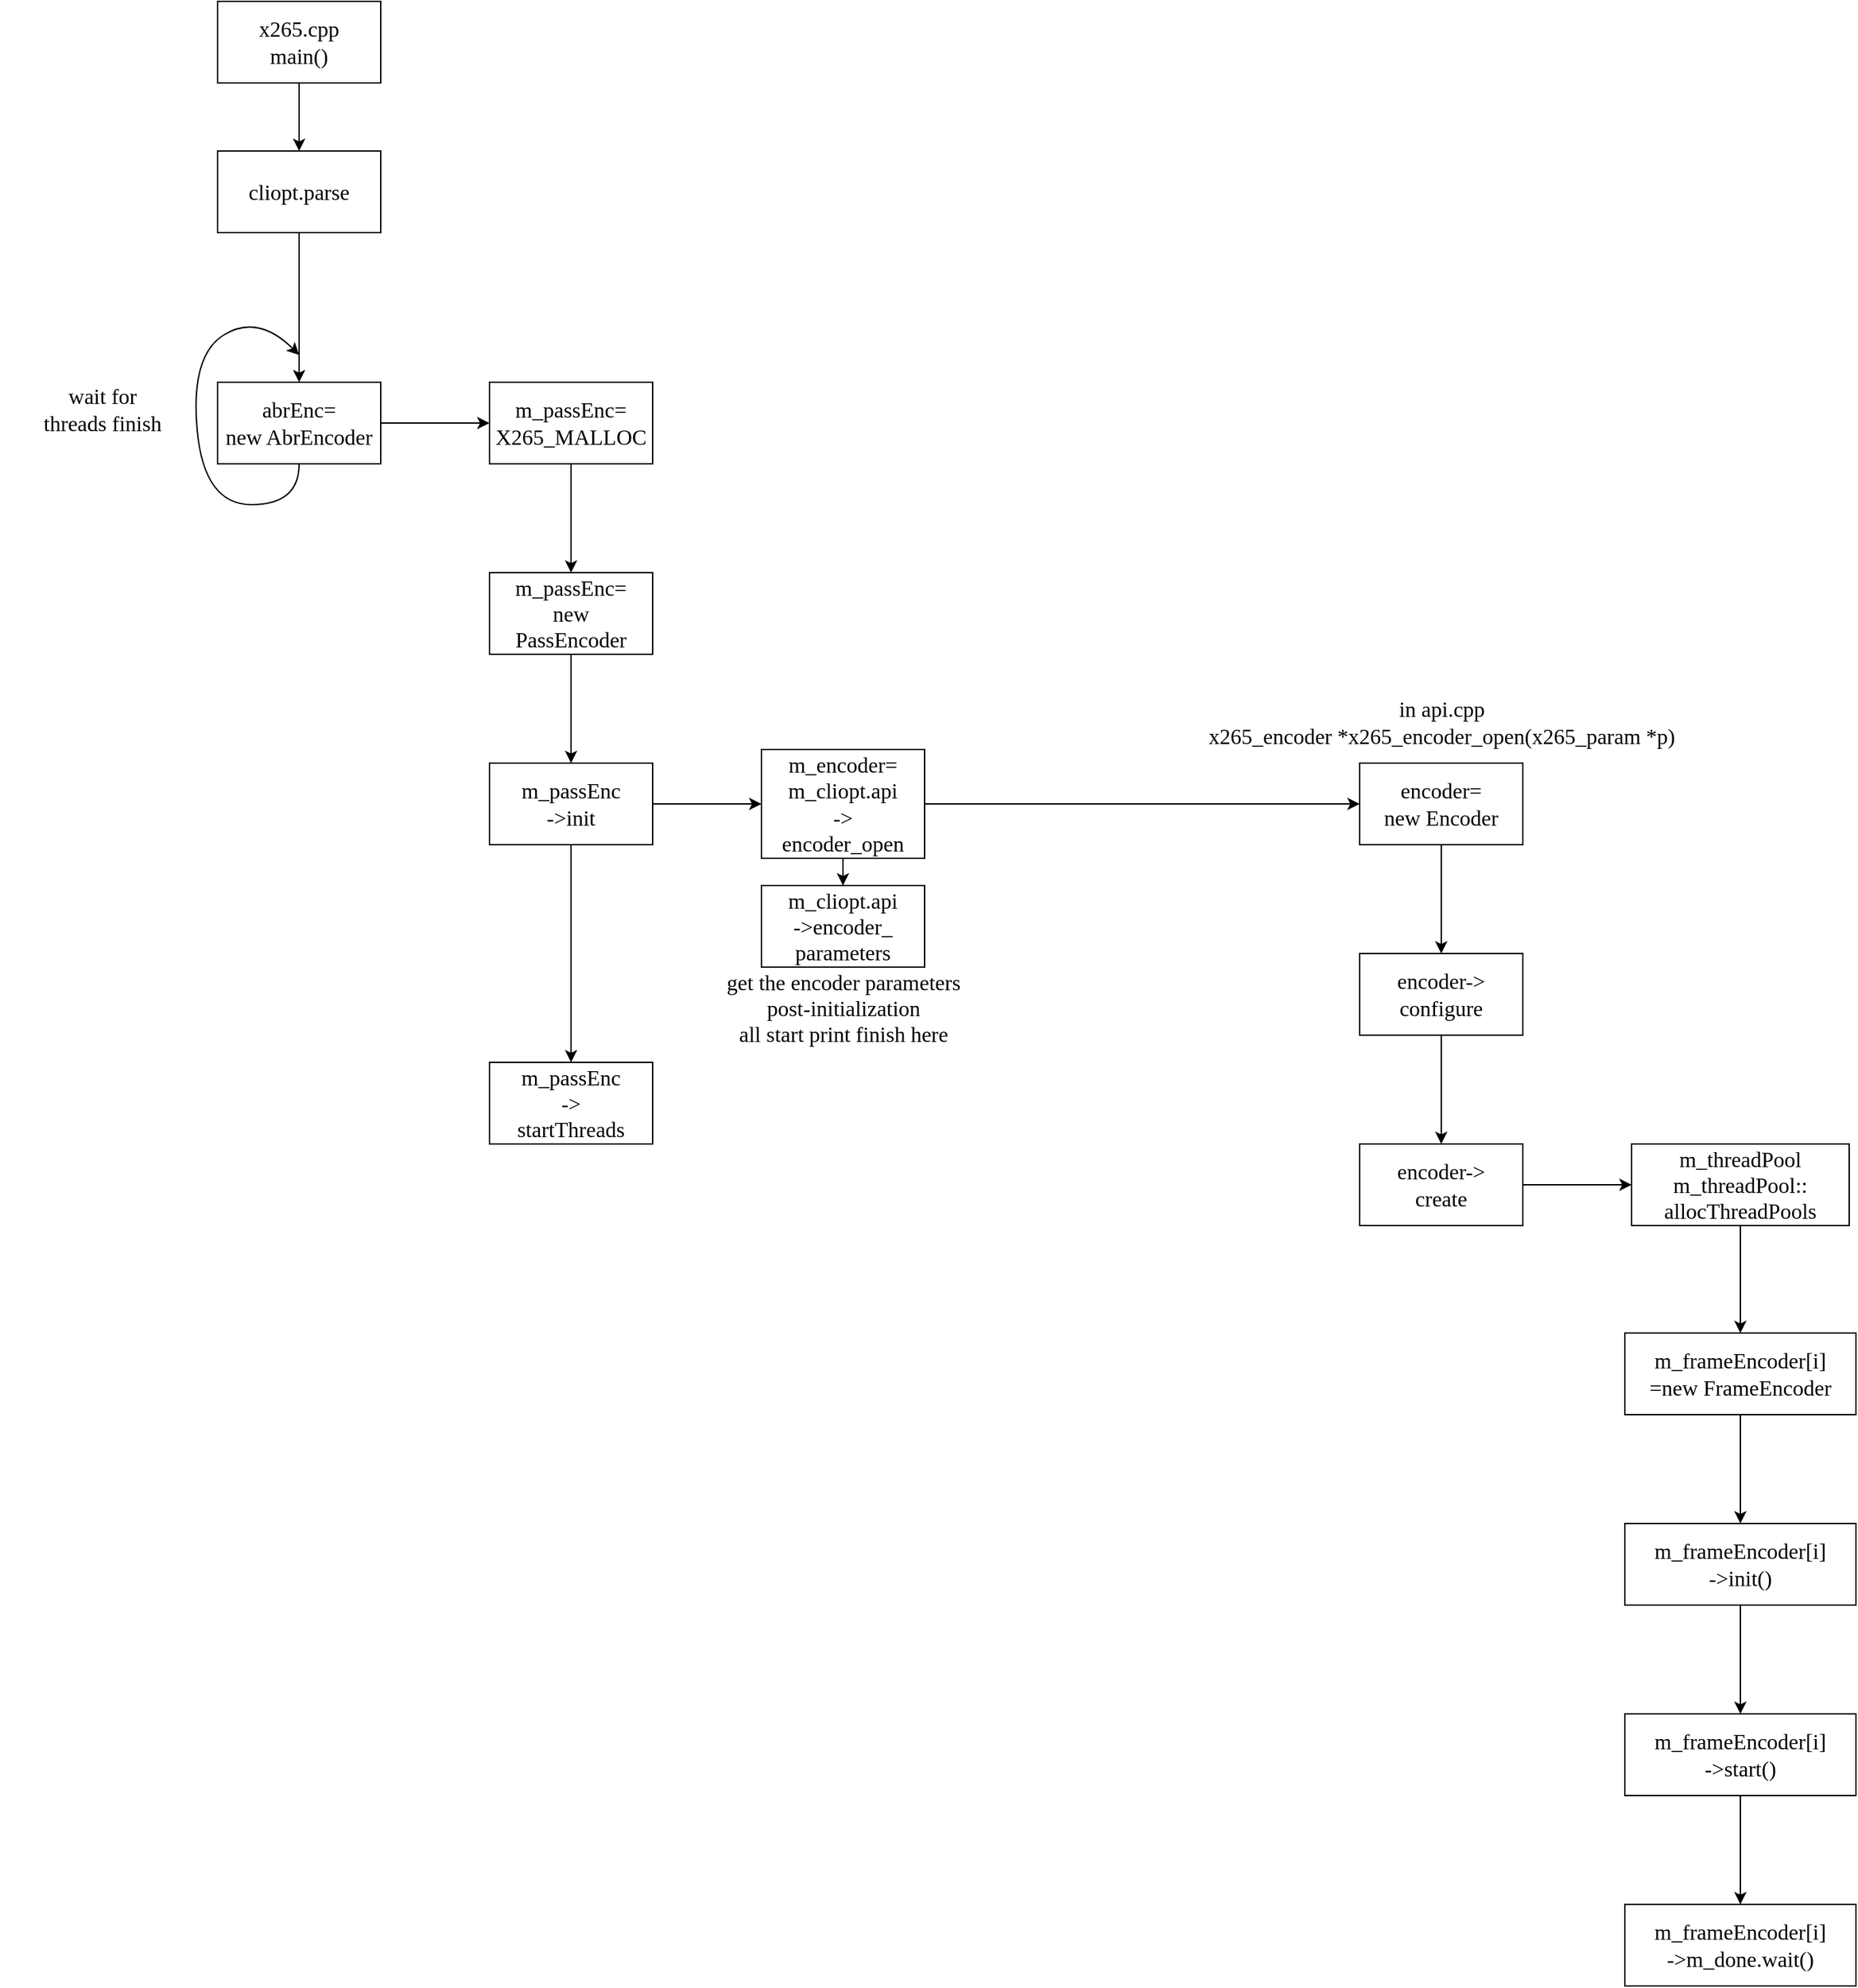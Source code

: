 <mxfile version="19.0.3" type="github">
  <diagram id="RMRCRSJFabJXOBfH01yb" name="Page-1">
    <mxGraphModel dx="1800" dy="684" grid="1" gridSize="10" guides="1" tooltips="1" connect="1" arrows="1" fold="1" page="1" pageScale="1" pageWidth="827" pageHeight="1169" math="0" shadow="0">
      <root>
        <mxCell id="0" />
        <mxCell id="1" parent="0" />
        <mxCell id="eOThzZjHxrsogjhqtXI8-8" style="edgeStyle=orthogonalEdgeStyle;rounded=0;orthogonalLoop=1;jettySize=auto;html=1;exitX=0.5;exitY=1;exitDx=0;exitDy=0;entryX=0.5;entryY=0;entryDx=0;entryDy=0;fontFamily=Lucida Console;fontSize=16;" edge="1" parent="1" source="eOThzZjHxrsogjhqtXI8-1" target="eOThzZjHxrsogjhqtXI8-4">
          <mxGeometry relative="1" as="geometry" />
        </mxCell>
        <mxCell id="eOThzZjHxrsogjhqtXI8-1" value="&lt;font face=&quot;Lucida Console&quot;&gt;x265.cpp&lt;br style=&quot;font-size: 16px;&quot;&gt;main()&lt;/font&gt;" style="rounded=0;whiteSpace=wrap;html=1;fontSize=16;" vertex="1" parent="1">
          <mxGeometry x="140" y="130" width="120" height="60" as="geometry" />
        </mxCell>
        <mxCell id="eOThzZjHxrsogjhqtXI8-7" value="" style="edgeStyle=orthogonalEdgeStyle;rounded=0;orthogonalLoop=1;jettySize=auto;html=1;fontFamily=Lucida Console;fontSize=16;" edge="1" parent="1" source="eOThzZjHxrsogjhqtXI8-4" target="eOThzZjHxrsogjhqtXI8-6">
          <mxGeometry relative="1" as="geometry" />
        </mxCell>
        <mxCell id="eOThzZjHxrsogjhqtXI8-4" value="cliopt.parse" style="whiteSpace=wrap;html=1;fontSize=16;fontFamily=Lucida Console;rounded=0;" vertex="1" parent="1">
          <mxGeometry x="140" y="240" width="120" height="60" as="geometry" />
        </mxCell>
        <mxCell id="eOThzZjHxrsogjhqtXI8-12" value="" style="edgeStyle=orthogonalEdgeStyle;rounded=0;orthogonalLoop=1;jettySize=auto;html=1;fontFamily=Lucida Console;fontSize=16;" edge="1" parent="1" source="eOThzZjHxrsogjhqtXI8-6" target="eOThzZjHxrsogjhqtXI8-11">
          <mxGeometry relative="1" as="geometry" />
        </mxCell>
        <mxCell id="eOThzZjHxrsogjhqtXI8-6" value="abrEnc=&lt;br&gt;new AbrEncoder" style="whiteSpace=wrap;html=1;fontSize=16;fontFamily=Lucida Console;rounded=0;" vertex="1" parent="1">
          <mxGeometry x="140" y="410" width="120" height="60" as="geometry" />
        </mxCell>
        <mxCell id="eOThzZjHxrsogjhqtXI8-9" value="" style="curved=1;endArrow=classic;html=1;rounded=0;fontFamily=Lucida Console;fontSize=16;exitX=0.5;exitY=1;exitDx=0;exitDy=0;" edge="1" parent="1" source="eOThzZjHxrsogjhqtXI8-6">
          <mxGeometry width="50" height="50" relative="1" as="geometry">
            <mxPoint x="430" y="470" as="sourcePoint" />
            <mxPoint x="200" y="390" as="targetPoint" />
            <Array as="points">
              <mxPoint x="200" y="500" />
              <mxPoint x="130" y="500" />
              <mxPoint x="120" y="390" />
              <mxPoint x="170" y="360" />
            </Array>
          </mxGeometry>
        </mxCell>
        <mxCell id="eOThzZjHxrsogjhqtXI8-10" value="wait for &lt;br&gt;threads finish" style="text;html=1;resizable=0;autosize=1;align=center;verticalAlign=middle;points=[];fillColor=none;strokeColor=none;rounded=0;fontFamily=Lucida Console;fontSize=16;" vertex="1" parent="1">
          <mxGeometry x="-20" y="410" width="150" height="40" as="geometry" />
        </mxCell>
        <mxCell id="eOThzZjHxrsogjhqtXI8-14" value="" style="edgeStyle=orthogonalEdgeStyle;rounded=0;orthogonalLoop=1;jettySize=auto;html=1;fontFamily=Lucida Console;fontSize=16;" edge="1" parent="1" source="eOThzZjHxrsogjhqtXI8-11" target="eOThzZjHxrsogjhqtXI8-13">
          <mxGeometry relative="1" as="geometry" />
        </mxCell>
        <mxCell id="eOThzZjHxrsogjhqtXI8-11" value="m_passEnc=&lt;br&gt;X265_MALLOC" style="whiteSpace=wrap;html=1;fontSize=16;fontFamily=Lucida Console;rounded=0;" vertex="1" parent="1">
          <mxGeometry x="340" y="410" width="120" height="60" as="geometry" />
        </mxCell>
        <mxCell id="eOThzZjHxrsogjhqtXI8-16" value="" style="edgeStyle=orthogonalEdgeStyle;rounded=0;orthogonalLoop=1;jettySize=auto;html=1;fontFamily=Lucida Console;fontSize=16;" edge="1" parent="1" source="eOThzZjHxrsogjhqtXI8-13" target="eOThzZjHxrsogjhqtXI8-15">
          <mxGeometry relative="1" as="geometry" />
        </mxCell>
        <mxCell id="eOThzZjHxrsogjhqtXI8-13" value="m_passEnc=&lt;br&gt;new&lt;br&gt;PassEncoder" style="whiteSpace=wrap;html=1;fontSize=16;fontFamily=Lucida Console;rounded=0;" vertex="1" parent="1">
          <mxGeometry x="340" y="550" width="120" height="60" as="geometry" />
        </mxCell>
        <mxCell id="eOThzZjHxrsogjhqtXI8-18" value="" style="edgeStyle=orthogonalEdgeStyle;rounded=0;orthogonalLoop=1;jettySize=auto;html=1;fontFamily=Lucida Console;fontSize=16;" edge="1" parent="1" source="eOThzZjHxrsogjhqtXI8-15" target="eOThzZjHxrsogjhqtXI8-17">
          <mxGeometry relative="1" as="geometry" />
        </mxCell>
        <mxCell id="eOThzZjHxrsogjhqtXI8-20" value="" style="edgeStyle=orthogonalEdgeStyle;rounded=0;orthogonalLoop=1;jettySize=auto;html=1;fontFamily=Lucida Console;fontSize=16;" edge="1" parent="1" source="eOThzZjHxrsogjhqtXI8-15" target="eOThzZjHxrsogjhqtXI8-19">
          <mxGeometry relative="1" as="geometry" />
        </mxCell>
        <mxCell id="eOThzZjHxrsogjhqtXI8-15" value="m_passEnc&lt;br&gt;-&amp;gt;init" style="whiteSpace=wrap;html=1;fontSize=16;fontFamily=Lucida Console;rounded=0;" vertex="1" parent="1">
          <mxGeometry x="340" y="690" width="120" height="60" as="geometry" />
        </mxCell>
        <mxCell id="eOThzZjHxrsogjhqtXI8-17" value="m_passEnc&lt;br&gt;-&amp;gt;&lt;br&gt;startThreads" style="whiteSpace=wrap;html=1;fontSize=16;fontFamily=Lucida Console;rounded=0;" vertex="1" parent="1">
          <mxGeometry x="340" y="910" width="120" height="60" as="geometry" />
        </mxCell>
        <mxCell id="eOThzZjHxrsogjhqtXI8-22" value="" style="edgeStyle=orthogonalEdgeStyle;rounded=0;orthogonalLoop=1;jettySize=auto;html=1;fontFamily=Lucida Console;fontSize=16;" edge="1" parent="1" source="eOThzZjHxrsogjhqtXI8-19" target="eOThzZjHxrsogjhqtXI8-21">
          <mxGeometry relative="1" as="geometry" />
        </mxCell>
        <mxCell id="eOThzZjHxrsogjhqtXI8-25" value="" style="edgeStyle=orthogonalEdgeStyle;rounded=0;orthogonalLoop=1;jettySize=auto;html=1;fontFamily=Lucida Console;fontSize=16;" edge="1" parent="1" source="eOThzZjHxrsogjhqtXI8-19" target="eOThzZjHxrsogjhqtXI8-24">
          <mxGeometry relative="1" as="geometry" />
        </mxCell>
        <mxCell id="eOThzZjHxrsogjhqtXI8-19" value="m_encoder=&lt;br&gt;m_cliopt.api&lt;br&gt;-&amp;gt;&lt;br&gt;encoder_open" style="whiteSpace=wrap;html=1;fontSize=16;fontFamily=Lucida Console;rounded=0;" vertex="1" parent="1">
          <mxGeometry x="540" y="680" width="120" height="80" as="geometry" />
        </mxCell>
        <mxCell id="eOThzZjHxrsogjhqtXI8-21" value="m_cliopt.api&lt;br&gt;-&amp;gt;encoder_&lt;br&gt;parameters" style="whiteSpace=wrap;html=1;fontSize=16;fontFamily=Lucida Console;rounded=0;" vertex="1" parent="1">
          <mxGeometry x="540" y="780" width="120" height="60" as="geometry" />
        </mxCell>
        <mxCell id="eOThzZjHxrsogjhqtXI8-23" value="get the encoder parameters &lt;br&gt;post-initialization&lt;br&gt;all start print finish here" style="text;html=1;resizable=0;autosize=1;align=center;verticalAlign=middle;points=[];fillColor=none;strokeColor=none;rounded=0;fontFamily=Lucida Console;fontSize=16;" vertex="1" parent="1">
          <mxGeometry x="460" y="840" width="280" height="60" as="geometry" />
        </mxCell>
        <mxCell id="eOThzZjHxrsogjhqtXI8-28" value="" style="edgeStyle=orthogonalEdgeStyle;rounded=0;orthogonalLoop=1;jettySize=auto;html=1;fontFamily=Lucida Console;fontSize=16;" edge="1" parent="1" source="eOThzZjHxrsogjhqtXI8-24" target="eOThzZjHxrsogjhqtXI8-27">
          <mxGeometry relative="1" as="geometry" />
        </mxCell>
        <mxCell id="eOThzZjHxrsogjhqtXI8-24" value="encoder=&lt;br&gt;new Encoder" style="whiteSpace=wrap;html=1;fontSize=16;fontFamily=Lucida Console;rounded=0;" vertex="1" parent="1">
          <mxGeometry x="980" y="690" width="120" height="60" as="geometry" />
        </mxCell>
        <mxCell id="eOThzZjHxrsogjhqtXI8-26" value="in api.cpp&lt;br&gt;x265_encoder *x265_encoder_open(x265_param *p)" style="text;html=1;resizable=0;autosize=1;align=center;verticalAlign=middle;points=[];fillColor=none;strokeColor=none;rounded=0;fontFamily=Lucida Console;fontSize=16;" vertex="1" parent="1">
          <mxGeometry x="810" y="640" width="460" height="40" as="geometry" />
        </mxCell>
        <mxCell id="eOThzZjHxrsogjhqtXI8-30" value="" style="edgeStyle=orthogonalEdgeStyle;rounded=0;orthogonalLoop=1;jettySize=auto;html=1;fontFamily=Lucida Console;fontSize=16;" edge="1" parent="1" source="eOThzZjHxrsogjhqtXI8-27" target="eOThzZjHxrsogjhqtXI8-29">
          <mxGeometry relative="1" as="geometry" />
        </mxCell>
        <mxCell id="eOThzZjHxrsogjhqtXI8-27" value="encoder-&amp;gt;&lt;br&gt;configure" style="whiteSpace=wrap;html=1;fontSize=16;fontFamily=Lucida Console;rounded=0;" vertex="1" parent="1">
          <mxGeometry x="980" y="830" width="120" height="60" as="geometry" />
        </mxCell>
        <mxCell id="eOThzZjHxrsogjhqtXI8-32" value="" style="edgeStyle=orthogonalEdgeStyle;rounded=0;orthogonalLoop=1;jettySize=auto;html=1;fontFamily=Lucida Console;fontSize=16;" edge="1" parent="1" source="eOThzZjHxrsogjhqtXI8-29" target="eOThzZjHxrsogjhqtXI8-31">
          <mxGeometry relative="1" as="geometry" />
        </mxCell>
        <mxCell id="eOThzZjHxrsogjhqtXI8-29" value="encoder-&amp;gt;&lt;br&gt;create" style="whiteSpace=wrap;html=1;fontSize=16;fontFamily=Lucida Console;rounded=0;" vertex="1" parent="1">
          <mxGeometry x="980" y="970" width="120" height="60" as="geometry" />
        </mxCell>
        <mxCell id="eOThzZjHxrsogjhqtXI8-34" value="" style="edgeStyle=orthogonalEdgeStyle;rounded=0;orthogonalLoop=1;jettySize=auto;html=1;fontFamily=Lucida Console;fontSize=16;" edge="1" parent="1" source="eOThzZjHxrsogjhqtXI8-31" target="eOThzZjHxrsogjhqtXI8-33">
          <mxGeometry relative="1" as="geometry" />
        </mxCell>
        <mxCell id="eOThzZjHxrsogjhqtXI8-31" value="m_threadPool&lt;br&gt;m_threadPool::&lt;br&gt;allocThreadPools" style="whiteSpace=wrap;html=1;fontSize=16;fontFamily=Lucida Console;rounded=0;" vertex="1" parent="1">
          <mxGeometry x="1180" y="970" width="160" height="60" as="geometry" />
        </mxCell>
        <mxCell id="eOThzZjHxrsogjhqtXI8-36" value="" style="edgeStyle=orthogonalEdgeStyle;rounded=0;orthogonalLoop=1;jettySize=auto;html=1;fontFamily=Lucida Console;fontSize=16;" edge="1" parent="1" source="eOThzZjHxrsogjhqtXI8-33" target="eOThzZjHxrsogjhqtXI8-35">
          <mxGeometry relative="1" as="geometry" />
        </mxCell>
        <mxCell id="eOThzZjHxrsogjhqtXI8-33" value="m_frameEncoder[i]&lt;br&gt;=new FrameEncoder" style="whiteSpace=wrap;html=1;fontSize=16;fontFamily=Lucida Console;rounded=0;" vertex="1" parent="1">
          <mxGeometry x="1175" y="1109" width="170" height="60" as="geometry" />
        </mxCell>
        <mxCell id="eOThzZjHxrsogjhqtXI8-38" value="" style="edgeStyle=orthogonalEdgeStyle;rounded=0;orthogonalLoop=1;jettySize=auto;html=1;fontFamily=Lucida Console;fontSize=16;" edge="1" parent="1" source="eOThzZjHxrsogjhqtXI8-35" target="eOThzZjHxrsogjhqtXI8-37">
          <mxGeometry relative="1" as="geometry" />
        </mxCell>
        <mxCell id="eOThzZjHxrsogjhqtXI8-35" value="m_frameEncoder[i]&lt;br&gt;-&amp;gt;init()" style="whiteSpace=wrap;html=1;fontSize=16;fontFamily=Lucida Console;rounded=0;" vertex="1" parent="1">
          <mxGeometry x="1175" y="1249" width="170" height="60" as="geometry" />
        </mxCell>
        <mxCell id="eOThzZjHxrsogjhqtXI8-40" value="" style="edgeStyle=orthogonalEdgeStyle;rounded=0;orthogonalLoop=1;jettySize=auto;html=1;fontFamily=Lucida Console;fontSize=16;" edge="1" parent="1" source="eOThzZjHxrsogjhqtXI8-37" target="eOThzZjHxrsogjhqtXI8-39">
          <mxGeometry relative="1" as="geometry" />
        </mxCell>
        <mxCell id="eOThzZjHxrsogjhqtXI8-37" value="m_frameEncoder[i]&lt;br&gt;-&amp;gt;start()" style="whiteSpace=wrap;html=1;fontSize=16;fontFamily=Lucida Console;rounded=0;" vertex="1" parent="1">
          <mxGeometry x="1175" y="1389" width="170" height="60" as="geometry" />
        </mxCell>
        <mxCell id="eOThzZjHxrsogjhqtXI8-39" value="m_frameEncoder[i]&lt;br&gt;-&amp;gt;m_done.wait()" style="whiteSpace=wrap;html=1;fontSize=16;fontFamily=Lucida Console;rounded=0;" vertex="1" parent="1">
          <mxGeometry x="1175" y="1529" width="170" height="60" as="geometry" />
        </mxCell>
      </root>
    </mxGraphModel>
  </diagram>
</mxfile>
